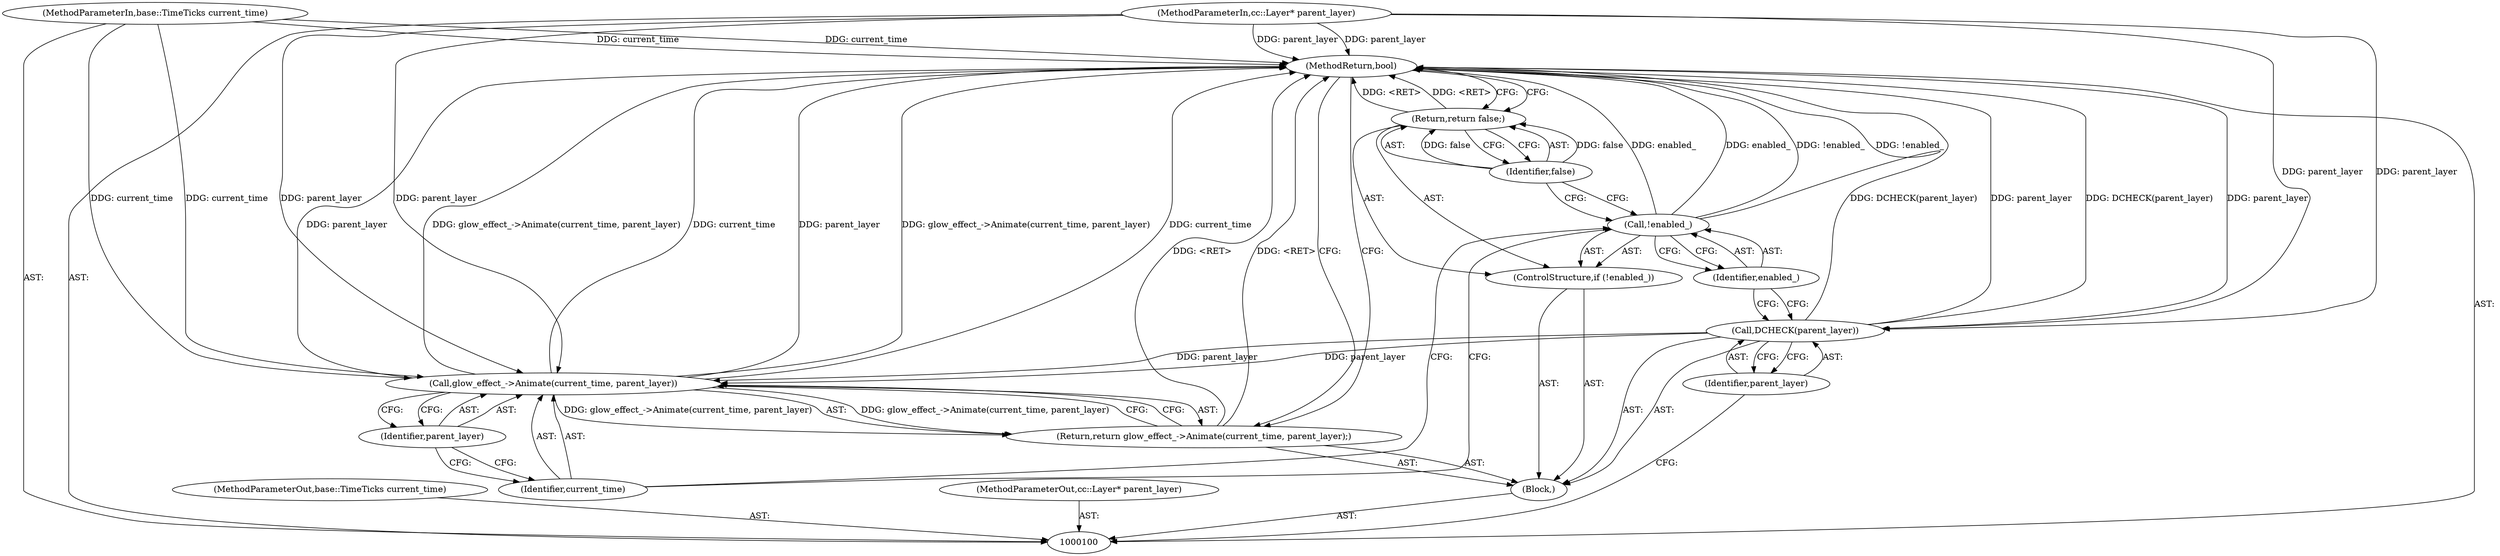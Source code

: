 digraph "1_Chrome_e3de7fc7dbb642ed034afa1c1fed70a748a60f35" {
"1000115" [label="(MethodReturn,bool)"];
"1000101" [label="(MethodParameterIn,base::TimeTicks current_time)"];
"1000135" [label="(MethodParameterOut,base::TimeTicks current_time)"];
"1000102" [label="(MethodParameterIn,cc::Layer* parent_layer)"];
"1000136" [label="(MethodParameterOut,cc::Layer* parent_layer)"];
"1000103" [label="(Block,)"];
"1000105" [label="(Identifier,parent_layer)"];
"1000104" [label="(Call,DCHECK(parent_layer))"];
"1000106" [label="(ControlStructure,if (!enabled_))"];
"1000107" [label="(Call,!enabled_)"];
"1000108" [label="(Identifier,enabled_)"];
"1000110" [label="(Identifier,false)"];
"1000109" [label="(Return,return false;)"];
"1000112" [label="(Call,glow_effect_->Animate(current_time, parent_layer))"];
"1000111" [label="(Return,return glow_effect_->Animate(current_time, parent_layer);)"];
"1000113" [label="(Identifier,current_time)"];
"1000114" [label="(Identifier,parent_layer)"];
"1000115" -> "1000100"  [label="AST: "];
"1000115" -> "1000109"  [label="CFG: "];
"1000115" -> "1000111"  [label="CFG: "];
"1000111" -> "1000115"  [label="DDG: <RET>"];
"1000107" -> "1000115"  [label="DDG: enabled_"];
"1000107" -> "1000115"  [label="DDG: !enabled_"];
"1000104" -> "1000115"  [label="DDG: DCHECK(parent_layer)"];
"1000104" -> "1000115"  [label="DDG: parent_layer"];
"1000112" -> "1000115"  [label="DDG: parent_layer"];
"1000112" -> "1000115"  [label="DDG: glow_effect_->Animate(current_time, parent_layer)"];
"1000112" -> "1000115"  [label="DDG: current_time"];
"1000102" -> "1000115"  [label="DDG: parent_layer"];
"1000101" -> "1000115"  [label="DDG: current_time"];
"1000109" -> "1000115"  [label="DDG: <RET>"];
"1000101" -> "1000100"  [label="AST: "];
"1000101" -> "1000115"  [label="DDG: current_time"];
"1000101" -> "1000112"  [label="DDG: current_time"];
"1000135" -> "1000100"  [label="AST: "];
"1000102" -> "1000100"  [label="AST: "];
"1000102" -> "1000115"  [label="DDG: parent_layer"];
"1000102" -> "1000104"  [label="DDG: parent_layer"];
"1000102" -> "1000112"  [label="DDG: parent_layer"];
"1000136" -> "1000100"  [label="AST: "];
"1000103" -> "1000100"  [label="AST: "];
"1000104" -> "1000103"  [label="AST: "];
"1000106" -> "1000103"  [label="AST: "];
"1000111" -> "1000103"  [label="AST: "];
"1000105" -> "1000104"  [label="AST: "];
"1000105" -> "1000100"  [label="CFG: "];
"1000104" -> "1000105"  [label="CFG: "];
"1000104" -> "1000103"  [label="AST: "];
"1000104" -> "1000105"  [label="CFG: "];
"1000105" -> "1000104"  [label="AST: "];
"1000108" -> "1000104"  [label="CFG: "];
"1000104" -> "1000115"  [label="DDG: DCHECK(parent_layer)"];
"1000104" -> "1000115"  [label="DDG: parent_layer"];
"1000102" -> "1000104"  [label="DDG: parent_layer"];
"1000104" -> "1000112"  [label="DDG: parent_layer"];
"1000106" -> "1000103"  [label="AST: "];
"1000107" -> "1000106"  [label="AST: "];
"1000109" -> "1000106"  [label="AST: "];
"1000107" -> "1000106"  [label="AST: "];
"1000107" -> "1000108"  [label="CFG: "];
"1000108" -> "1000107"  [label="AST: "];
"1000110" -> "1000107"  [label="CFG: "];
"1000113" -> "1000107"  [label="CFG: "];
"1000107" -> "1000115"  [label="DDG: enabled_"];
"1000107" -> "1000115"  [label="DDG: !enabled_"];
"1000108" -> "1000107"  [label="AST: "];
"1000108" -> "1000104"  [label="CFG: "];
"1000107" -> "1000108"  [label="CFG: "];
"1000110" -> "1000109"  [label="AST: "];
"1000110" -> "1000107"  [label="CFG: "];
"1000109" -> "1000110"  [label="CFG: "];
"1000110" -> "1000109"  [label="DDG: false"];
"1000109" -> "1000106"  [label="AST: "];
"1000109" -> "1000110"  [label="CFG: "];
"1000110" -> "1000109"  [label="AST: "];
"1000115" -> "1000109"  [label="CFG: "];
"1000109" -> "1000115"  [label="DDG: <RET>"];
"1000110" -> "1000109"  [label="DDG: false"];
"1000112" -> "1000111"  [label="AST: "];
"1000112" -> "1000114"  [label="CFG: "];
"1000113" -> "1000112"  [label="AST: "];
"1000114" -> "1000112"  [label="AST: "];
"1000111" -> "1000112"  [label="CFG: "];
"1000112" -> "1000115"  [label="DDG: parent_layer"];
"1000112" -> "1000115"  [label="DDG: glow_effect_->Animate(current_time, parent_layer)"];
"1000112" -> "1000115"  [label="DDG: current_time"];
"1000112" -> "1000111"  [label="DDG: glow_effect_->Animate(current_time, parent_layer)"];
"1000101" -> "1000112"  [label="DDG: current_time"];
"1000104" -> "1000112"  [label="DDG: parent_layer"];
"1000102" -> "1000112"  [label="DDG: parent_layer"];
"1000111" -> "1000103"  [label="AST: "];
"1000111" -> "1000112"  [label="CFG: "];
"1000112" -> "1000111"  [label="AST: "];
"1000115" -> "1000111"  [label="CFG: "];
"1000111" -> "1000115"  [label="DDG: <RET>"];
"1000112" -> "1000111"  [label="DDG: glow_effect_->Animate(current_time, parent_layer)"];
"1000113" -> "1000112"  [label="AST: "];
"1000113" -> "1000107"  [label="CFG: "];
"1000114" -> "1000113"  [label="CFG: "];
"1000114" -> "1000112"  [label="AST: "];
"1000114" -> "1000113"  [label="CFG: "];
"1000112" -> "1000114"  [label="CFG: "];
}
